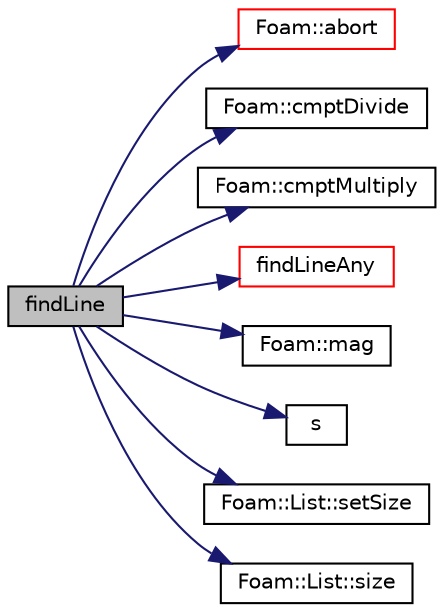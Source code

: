 digraph "findLine"
{
  bgcolor="transparent";
  edge [fontname="Helvetica",fontsize="10",labelfontname="Helvetica",labelfontsize="10"];
  node [fontname="Helvetica",fontsize="10",shape=record];
  rankdir="LR";
  Node513 [label="findLine",height=0.2,width=0.4,color="black", fillcolor="grey75", style="filled", fontcolor="black"];
  Node513 -> Node514 [color="midnightblue",fontsize="10",style="solid",fontname="Helvetica"];
  Node514 [label="Foam::abort",height=0.2,width=0.4,color="red",URL="$a21851.html#a447107a607d03e417307c203fa5fb44b"];
  Node513 -> Node559 [color="midnightblue",fontsize="10",style="solid",fontname="Helvetica"];
  Node559 [label="Foam::cmptDivide",height=0.2,width=0.4,color="black",URL="$a21851.html#ab11bc52b92972d4f1caa5db352e7e480"];
  Node513 -> Node560 [color="midnightblue",fontsize="10",style="solid",fontname="Helvetica"];
  Node560 [label="Foam::cmptMultiply",height=0.2,width=0.4,color="black",URL="$a21851.html#aa9d8965aaebcf396a2acfeed4942976b"];
  Node513 -> Node561 [color="midnightblue",fontsize="10",style="solid",fontname="Helvetica"];
  Node561 [label="findLineAny",height=0.2,width=0.4,color="red",URL="$a26377.html#a3cb961eda9c4705631ac1b5b1ca29b97",tooltip="Return any intersection on segment from start to end. "];
  Node513 -> Node574 [color="midnightblue",fontsize="10",style="solid",fontname="Helvetica"];
  Node574 [label="Foam::mag",height=0.2,width=0.4,color="black",URL="$a21851.html#a929da2a3fdcf3dacbbe0487d3a330dae"];
  Node513 -> Node575 [color="midnightblue",fontsize="10",style="solid",fontname="Helvetica"];
  Node575 [label="s",height=0.2,width=0.4,color="black",URL="$a19343.html#abb9c4233033fad2ad0206cd4adad3b9f"];
  Node513 -> Node563 [color="midnightblue",fontsize="10",style="solid",fontname="Helvetica"];
  Node563 [label="Foam::List::setSize",height=0.2,width=0.4,color="black",URL="$a26833.html#aedb985ffeaf1bdbfeccc2a8730405703",tooltip="Reset size of List. "];
  Node513 -> Node564 [color="midnightblue",fontsize="10",style="solid",fontname="Helvetica"];
  Node564 [label="Foam::List::size",height=0.2,width=0.4,color="black",URL="$a26833.html#a8a5f6fa29bd4b500caf186f60245b384",tooltip="Override size to be inconsistent with allocated storage. "];
}
